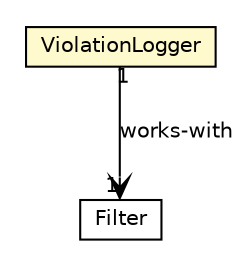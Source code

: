 #!/usr/local/bin/dot
#
# Class diagram 
# Generated by UMLGraph version R5_6-24-gf6e263 (http://www.umlgraph.org/)
#

digraph G {
	edge [fontname="Helvetica",fontsize=10,labelfontname="Helvetica",labelfontsize=10];
	node [fontname="Helvetica",fontsize=10,shape=plaintext];
	nodesep=0.25;
	ranksep=0.5;
	// org.qiweb.filters.ContentSecurityPolicy.Filter
	c11025 [label=<<table title="org.qiweb.filters.ContentSecurityPolicy.Filter" border="0" cellborder="1" cellspacing="0" cellpadding="2" port="p" href="./ContentSecurityPolicy.Filter.html">
		<tr><td><table border="0" cellspacing="0" cellpadding="1">
<tr><td align="center" balign="center"> Filter </td></tr>
		</table></td></tr>
		</table>>, URL="./ContentSecurityPolicy.Filter.html", fontname="Helvetica", fontcolor="black", fontsize=10.0];
	// org.qiweb.filters.ContentSecurityPolicy.ViolationLogger
	c11026 [label=<<table title="org.qiweb.filters.ContentSecurityPolicy.ViolationLogger" border="0" cellborder="1" cellspacing="0" cellpadding="2" port="p" bgcolor="lemonChiffon" href="./ContentSecurityPolicy.ViolationLogger.html">
		<tr><td><table border="0" cellspacing="0" cellpadding="1">
<tr><td align="center" balign="center"> ViolationLogger </td></tr>
		</table></td></tr>
		</table>>, URL="./ContentSecurityPolicy.ViolationLogger.html", fontname="Helvetica", fontcolor="black", fontsize=10.0];
	// org.qiweb.filters.ContentSecurityPolicy.ViolationLogger NAVASSOC org.qiweb.filters.ContentSecurityPolicy.Filter
	c11026:p -> c11025:p [taillabel="1", label="works-with", headlabel="1", fontname="Helvetica", fontcolor="black", fontsize=10.0, color="black", arrowhead=open];
}

